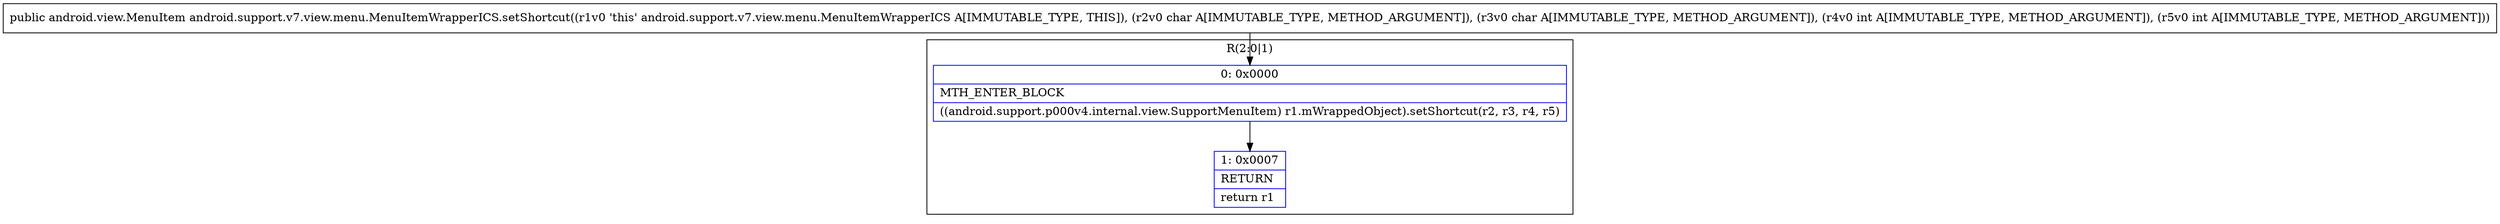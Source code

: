 digraph "CFG forandroid.support.v7.view.menu.MenuItemWrapperICS.setShortcut(CCII)Landroid\/view\/MenuItem;" {
subgraph cluster_Region_1564471207 {
label = "R(2:0|1)";
node [shape=record,color=blue];
Node_0 [shape=record,label="{0\:\ 0x0000|MTH_ENTER_BLOCK\l|((android.support.p000v4.internal.view.SupportMenuItem) r1.mWrappedObject).setShortcut(r2, r3, r4, r5)\l}"];
Node_1 [shape=record,label="{1\:\ 0x0007|RETURN\l|return r1\l}"];
}
MethodNode[shape=record,label="{public android.view.MenuItem android.support.v7.view.menu.MenuItemWrapperICS.setShortcut((r1v0 'this' android.support.v7.view.menu.MenuItemWrapperICS A[IMMUTABLE_TYPE, THIS]), (r2v0 char A[IMMUTABLE_TYPE, METHOD_ARGUMENT]), (r3v0 char A[IMMUTABLE_TYPE, METHOD_ARGUMENT]), (r4v0 int A[IMMUTABLE_TYPE, METHOD_ARGUMENT]), (r5v0 int A[IMMUTABLE_TYPE, METHOD_ARGUMENT])) }"];
MethodNode -> Node_0;
Node_0 -> Node_1;
}

